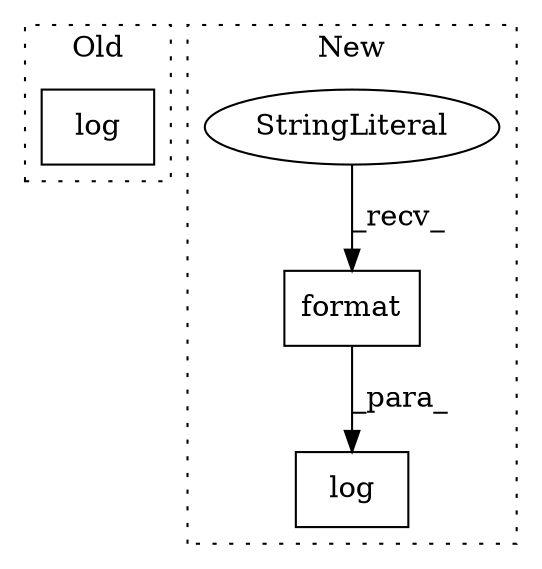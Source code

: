 digraph G {
subgraph cluster0 {
1 [label="log" a="32" s="3454,3519" l="4,1" shape="box"];
label = "Old";
style="dotted";
}
subgraph cluster1 {
2 [label="format" a="32" s="3822,3884" l="7,1" shape="box"];
3 [label="StringLiteral" a="45" s="3732" l="89" shape="ellipse"];
4 [label="log" a="32" s="3728,3885" l="4,1" shape="box"];
label = "New";
style="dotted";
}
2 -> 4 [label="_para_"];
3 -> 2 [label="_recv_"];
}